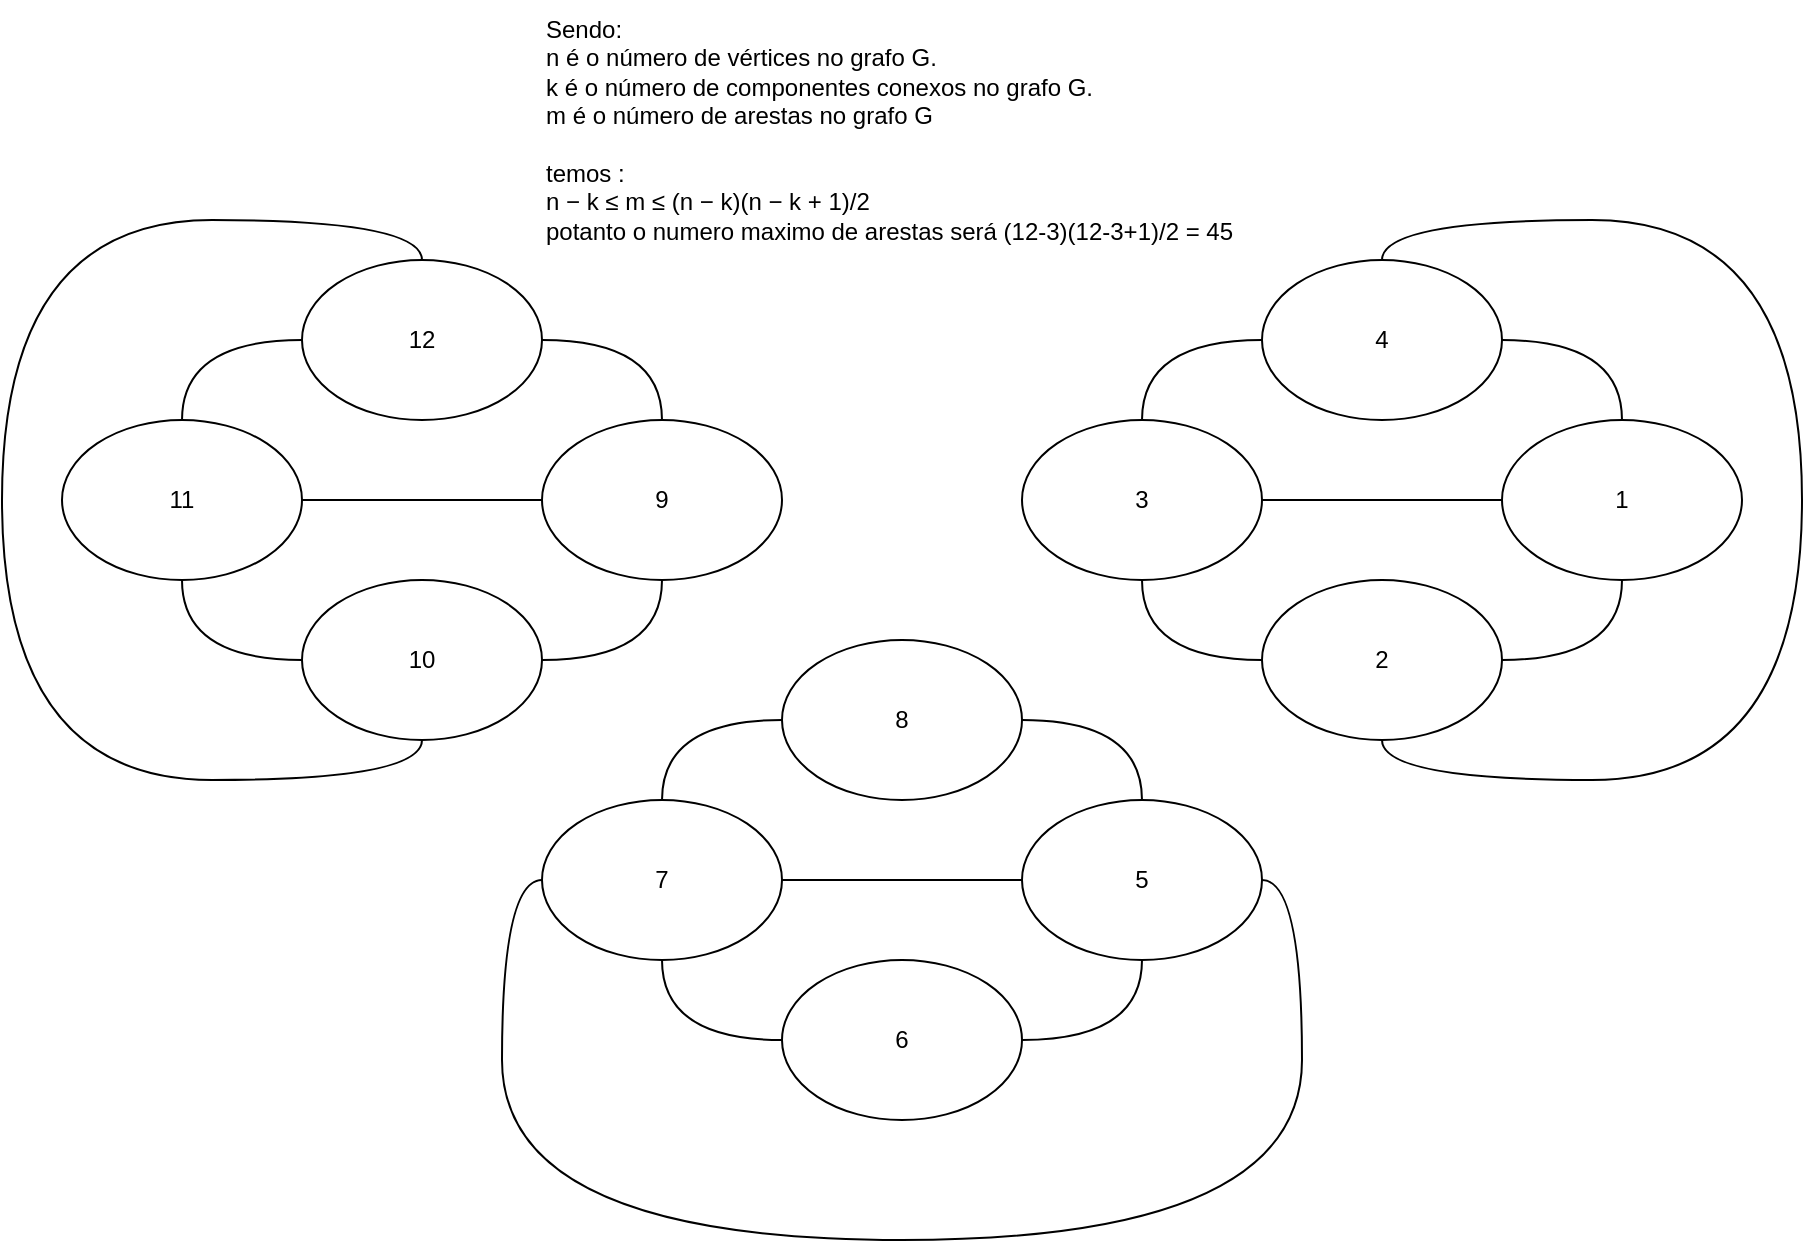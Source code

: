 <mxfile version="21.4.0" type="github">
  <diagram name="Page-1" id="D4AOqYdzWSN9Js0rBEvm">
    <mxGraphModel dx="762" dy="880" grid="1" gridSize="10" guides="1" tooltips="1" connect="1" arrows="1" fold="1" page="1" pageScale="1" pageWidth="827" pageHeight="1169" math="0" shadow="0">
      <root>
        <mxCell id="0" />
        <mxCell id="1" parent="0" />
        <mxCell id="wt4KJGDSctlL8dxcOWno-44" style="edgeStyle=orthogonalEdgeStyle;curved=1;rounded=0;orthogonalLoop=1;jettySize=auto;html=1;exitX=1;exitY=0.5;exitDx=0;exitDy=0;entryX=0.5;entryY=0;entryDx=0;entryDy=0;endArrow=none;endFill=0;" edge="1" parent="1" source="wt4KJGDSctlL8dxcOWno-1" target="wt4KJGDSctlL8dxcOWno-5">
          <mxGeometry relative="1" as="geometry" />
        </mxCell>
        <mxCell id="wt4KJGDSctlL8dxcOWno-58" style="edgeStyle=orthogonalEdgeStyle;curved=1;rounded=0;orthogonalLoop=1;jettySize=auto;html=1;exitX=0.5;exitY=0;exitDx=0;exitDy=0;entryX=0.5;entryY=1;entryDx=0;entryDy=0;endArrow=none;endFill=0;" edge="1" parent="1" source="wt4KJGDSctlL8dxcOWno-1" target="wt4KJGDSctlL8dxcOWno-6">
          <mxGeometry relative="1" as="geometry">
            <Array as="points">
              <mxPoint x="1850" y="160" />
              <mxPoint x="2060" y="160" />
              <mxPoint x="2060" y="440" />
              <mxPoint x="1850" y="440" />
            </Array>
          </mxGeometry>
        </mxCell>
        <mxCell id="wt4KJGDSctlL8dxcOWno-1" value="4" style="ellipse;whiteSpace=wrap;html=1;" vertex="1" parent="1">
          <mxGeometry x="1790" y="180" width="120" height="80" as="geometry" />
        </mxCell>
        <mxCell id="wt4KJGDSctlL8dxcOWno-43" style="edgeStyle=orthogonalEdgeStyle;curved=1;rounded=0;orthogonalLoop=1;jettySize=auto;html=1;exitX=0.5;exitY=0;exitDx=0;exitDy=0;entryX=0;entryY=0.5;entryDx=0;entryDy=0;endArrow=none;endFill=0;" edge="1" parent="1" source="wt4KJGDSctlL8dxcOWno-2" target="wt4KJGDSctlL8dxcOWno-1">
          <mxGeometry relative="1" as="geometry" />
        </mxCell>
        <mxCell id="wt4KJGDSctlL8dxcOWno-56" style="edgeStyle=orthogonalEdgeStyle;curved=1;rounded=0;orthogonalLoop=1;jettySize=auto;html=1;exitX=1;exitY=0.5;exitDx=0;exitDy=0;entryX=0;entryY=0.5;entryDx=0;entryDy=0;endArrow=none;endFill=0;" edge="1" parent="1" source="wt4KJGDSctlL8dxcOWno-2" target="wt4KJGDSctlL8dxcOWno-5">
          <mxGeometry relative="1" as="geometry" />
        </mxCell>
        <mxCell id="wt4KJGDSctlL8dxcOWno-2" value="3" style="ellipse;whiteSpace=wrap;html=1;" vertex="1" parent="1">
          <mxGeometry x="1670" y="260" width="120" height="80" as="geometry" />
        </mxCell>
        <mxCell id="wt4KJGDSctlL8dxcOWno-45" style="edgeStyle=orthogonalEdgeStyle;curved=1;rounded=0;orthogonalLoop=1;jettySize=auto;html=1;exitX=0.5;exitY=1;exitDx=0;exitDy=0;entryX=1;entryY=0.5;entryDx=0;entryDy=0;endArrow=none;endFill=0;" edge="1" parent="1" source="wt4KJGDSctlL8dxcOWno-5" target="wt4KJGDSctlL8dxcOWno-6">
          <mxGeometry relative="1" as="geometry" />
        </mxCell>
        <mxCell id="wt4KJGDSctlL8dxcOWno-5" value="1" style="ellipse;whiteSpace=wrap;html=1;" vertex="1" parent="1">
          <mxGeometry x="1910" y="260" width="120" height="80" as="geometry" />
        </mxCell>
        <mxCell id="wt4KJGDSctlL8dxcOWno-46" style="edgeStyle=orthogonalEdgeStyle;curved=1;rounded=0;orthogonalLoop=1;jettySize=auto;html=1;exitX=0;exitY=0.5;exitDx=0;exitDy=0;entryX=0.5;entryY=1;entryDx=0;entryDy=0;endArrow=none;endFill=0;" edge="1" parent="1" source="wt4KJGDSctlL8dxcOWno-6" target="wt4KJGDSctlL8dxcOWno-2">
          <mxGeometry relative="1" as="geometry" />
        </mxCell>
        <mxCell id="wt4KJGDSctlL8dxcOWno-6" value="2" style="ellipse;whiteSpace=wrap;html=1;" vertex="1" parent="1">
          <mxGeometry x="1790" y="340" width="120" height="80" as="geometry" />
        </mxCell>
        <mxCell id="wt4KJGDSctlL8dxcOWno-47" style="edgeStyle=orthogonalEdgeStyle;curved=1;rounded=0;orthogonalLoop=1;jettySize=auto;html=1;exitX=1;exitY=0.5;exitDx=0;exitDy=0;entryX=0.5;entryY=0;entryDx=0;entryDy=0;endArrow=none;endFill=0;" edge="1" parent="1" source="wt4KJGDSctlL8dxcOWno-7" target="wt4KJGDSctlL8dxcOWno-9">
          <mxGeometry relative="1" as="geometry" />
        </mxCell>
        <mxCell id="wt4KJGDSctlL8dxcOWno-7" value="8" style="ellipse;whiteSpace=wrap;html=1;" vertex="1" parent="1">
          <mxGeometry x="1550" y="370" width="120" height="80" as="geometry" />
        </mxCell>
        <mxCell id="wt4KJGDSctlL8dxcOWno-50" style="edgeStyle=orthogonalEdgeStyle;curved=1;rounded=0;orthogonalLoop=1;jettySize=auto;html=1;exitX=0.5;exitY=0;exitDx=0;exitDy=0;entryX=0;entryY=0.5;entryDx=0;entryDy=0;endArrow=none;endFill=0;" edge="1" parent="1" source="wt4KJGDSctlL8dxcOWno-8" target="wt4KJGDSctlL8dxcOWno-7">
          <mxGeometry relative="1" as="geometry" />
        </mxCell>
        <mxCell id="wt4KJGDSctlL8dxcOWno-54" style="edgeStyle=orthogonalEdgeStyle;curved=1;rounded=0;orthogonalLoop=1;jettySize=auto;html=1;exitX=1;exitY=0.5;exitDx=0;exitDy=0;entryX=0;entryY=0.5;entryDx=0;entryDy=0;endArrow=none;endFill=0;" edge="1" parent="1" source="wt4KJGDSctlL8dxcOWno-8" target="wt4KJGDSctlL8dxcOWno-9">
          <mxGeometry relative="1" as="geometry" />
        </mxCell>
        <mxCell id="wt4KJGDSctlL8dxcOWno-59" style="edgeStyle=orthogonalEdgeStyle;curved=1;rounded=0;orthogonalLoop=1;jettySize=auto;html=1;exitX=0;exitY=0.5;exitDx=0;exitDy=0;entryX=1;entryY=0.5;entryDx=0;entryDy=0;endArrow=none;endFill=0;" edge="1" parent="1" source="wt4KJGDSctlL8dxcOWno-8" target="wt4KJGDSctlL8dxcOWno-9">
          <mxGeometry relative="1" as="geometry">
            <Array as="points">
              <mxPoint x="1410" y="490" />
              <mxPoint x="1410" y="670" />
              <mxPoint x="1810" y="670" />
              <mxPoint x="1810" y="490" />
            </Array>
          </mxGeometry>
        </mxCell>
        <mxCell id="wt4KJGDSctlL8dxcOWno-8" value="7" style="ellipse;whiteSpace=wrap;html=1;" vertex="1" parent="1">
          <mxGeometry x="1430" y="450" width="120" height="80" as="geometry" />
        </mxCell>
        <mxCell id="wt4KJGDSctlL8dxcOWno-48" style="edgeStyle=orthogonalEdgeStyle;curved=1;rounded=0;orthogonalLoop=1;jettySize=auto;html=1;exitX=0.5;exitY=1;exitDx=0;exitDy=0;entryX=1;entryY=0.5;entryDx=0;entryDy=0;endArrow=none;endFill=0;" edge="1" parent="1" source="wt4KJGDSctlL8dxcOWno-9" target="wt4KJGDSctlL8dxcOWno-10">
          <mxGeometry relative="1" as="geometry" />
        </mxCell>
        <mxCell id="wt4KJGDSctlL8dxcOWno-9" value="5" style="ellipse;whiteSpace=wrap;html=1;" vertex="1" parent="1">
          <mxGeometry x="1670" y="450" width="120" height="80" as="geometry" />
        </mxCell>
        <mxCell id="wt4KJGDSctlL8dxcOWno-49" style="edgeStyle=orthogonalEdgeStyle;curved=1;rounded=0;orthogonalLoop=1;jettySize=auto;html=1;exitX=0;exitY=0.5;exitDx=0;exitDy=0;entryX=0.5;entryY=1;entryDx=0;entryDy=0;endArrow=none;endFill=0;" edge="1" parent="1" source="wt4KJGDSctlL8dxcOWno-10" target="wt4KJGDSctlL8dxcOWno-8">
          <mxGeometry relative="1" as="geometry" />
        </mxCell>
        <mxCell id="wt4KJGDSctlL8dxcOWno-10" value="6" style="ellipse;whiteSpace=wrap;html=1;" vertex="1" parent="1">
          <mxGeometry x="1550" y="530" width="120" height="80" as="geometry" />
        </mxCell>
        <mxCell id="wt4KJGDSctlL8dxcOWno-40" style="edgeStyle=orthogonalEdgeStyle;curved=1;rounded=0;orthogonalLoop=1;jettySize=auto;html=1;exitX=1;exitY=0.5;exitDx=0;exitDy=0;entryX=0.5;entryY=0;entryDx=0;entryDy=0;endArrow=none;endFill=0;" edge="1" parent="1" source="wt4KJGDSctlL8dxcOWno-11" target="wt4KJGDSctlL8dxcOWno-13">
          <mxGeometry relative="1" as="geometry" />
        </mxCell>
        <mxCell id="wt4KJGDSctlL8dxcOWno-57" style="edgeStyle=orthogonalEdgeStyle;curved=1;rounded=0;orthogonalLoop=1;jettySize=auto;html=1;exitX=0.5;exitY=0;exitDx=0;exitDy=0;entryX=0.5;entryY=1;entryDx=0;entryDy=0;endArrow=none;endFill=0;" edge="1" parent="1" source="wt4KJGDSctlL8dxcOWno-11" target="wt4KJGDSctlL8dxcOWno-14">
          <mxGeometry relative="1" as="geometry">
            <Array as="points">
              <mxPoint x="1370" y="160" />
              <mxPoint x="1160" y="160" />
              <mxPoint x="1160" y="440" />
              <mxPoint x="1370" y="440" />
            </Array>
          </mxGeometry>
        </mxCell>
        <mxCell id="wt4KJGDSctlL8dxcOWno-11" value="12" style="ellipse;whiteSpace=wrap;html=1;" vertex="1" parent="1">
          <mxGeometry x="1310" y="180" width="120" height="80" as="geometry" />
        </mxCell>
        <mxCell id="wt4KJGDSctlL8dxcOWno-39" style="edgeStyle=orthogonalEdgeStyle;curved=1;rounded=0;orthogonalLoop=1;jettySize=auto;html=1;exitX=0.5;exitY=0;exitDx=0;exitDy=0;entryX=0;entryY=0.5;entryDx=0;entryDy=0;endArrow=none;endFill=0;" edge="1" parent="1" source="wt4KJGDSctlL8dxcOWno-12" target="wt4KJGDSctlL8dxcOWno-11">
          <mxGeometry relative="1" as="geometry" />
        </mxCell>
        <mxCell id="wt4KJGDSctlL8dxcOWno-51" style="edgeStyle=orthogonalEdgeStyle;curved=1;rounded=0;orthogonalLoop=1;jettySize=auto;html=1;exitX=1;exitY=0.5;exitDx=0;exitDy=0;entryX=0;entryY=0.5;entryDx=0;entryDy=0;endArrow=none;endFill=0;" edge="1" parent="1" source="wt4KJGDSctlL8dxcOWno-12" target="wt4KJGDSctlL8dxcOWno-13">
          <mxGeometry relative="1" as="geometry" />
        </mxCell>
        <mxCell id="wt4KJGDSctlL8dxcOWno-12" value="11" style="ellipse;whiteSpace=wrap;html=1;" vertex="1" parent="1">
          <mxGeometry x="1190" y="260" width="120" height="80" as="geometry" />
        </mxCell>
        <mxCell id="wt4KJGDSctlL8dxcOWno-41" style="edgeStyle=orthogonalEdgeStyle;curved=1;rounded=0;orthogonalLoop=1;jettySize=auto;html=1;exitX=0.5;exitY=1;exitDx=0;exitDy=0;entryX=1;entryY=0.5;entryDx=0;entryDy=0;endArrow=none;endFill=0;" edge="1" parent="1" source="wt4KJGDSctlL8dxcOWno-13" target="wt4KJGDSctlL8dxcOWno-14">
          <mxGeometry relative="1" as="geometry" />
        </mxCell>
        <mxCell id="wt4KJGDSctlL8dxcOWno-13" value="9" style="ellipse;whiteSpace=wrap;html=1;" vertex="1" parent="1">
          <mxGeometry x="1430" y="260" width="120" height="80" as="geometry" />
        </mxCell>
        <mxCell id="wt4KJGDSctlL8dxcOWno-42" style="edgeStyle=orthogonalEdgeStyle;curved=1;rounded=0;orthogonalLoop=1;jettySize=auto;html=1;exitX=0;exitY=0.5;exitDx=0;exitDy=0;entryX=0.5;entryY=1;entryDx=0;entryDy=0;endArrow=none;endFill=0;" edge="1" parent="1" source="wt4KJGDSctlL8dxcOWno-14" target="wt4KJGDSctlL8dxcOWno-12">
          <mxGeometry relative="1" as="geometry" />
        </mxCell>
        <mxCell id="wt4KJGDSctlL8dxcOWno-14" value="10" style="ellipse;whiteSpace=wrap;html=1;" vertex="1" parent="1">
          <mxGeometry x="1310" y="340" width="120" height="80" as="geometry" />
        </mxCell>
        <mxCell id="wt4KJGDSctlL8dxcOWno-62" value="&lt;div&gt;Sendo:&lt;br&gt;n é o número de vértices no grafo&amp;nbsp;&lt;span style=&quot;background-color: initial;&quot;&gt;G.&lt;/span&gt;&lt;/div&gt;&lt;div&gt;k é o número de componentes conexos no grafo&amp;nbsp;&lt;span style=&quot;background-color: initial;&quot;&gt;G.&lt;/span&gt;&lt;/div&gt;&lt;div style=&quot;&quot;&gt;m é o número de arestas no grafo&amp;nbsp;&lt;span style=&quot;background-color: initial;&quot;&gt;G&lt;/span&gt;&lt;/div&gt;&lt;div style=&quot;&quot;&gt;&lt;span style=&quot;background-color: initial;&quot;&gt;&lt;br&gt;&lt;/span&gt;&lt;/div&gt;&lt;div style=&quot;&quot;&gt;&lt;span style=&quot;background-color: initial;&quot;&gt;temos :&lt;/span&gt;&lt;/div&gt;n − k ≤ m ≤ (n − k)(n − k + 1)/2&lt;br&gt;potanto o numero maximo de arestas será (12-3)(12-3+1)/2 = 45" style="text;html=1;align=left;verticalAlign=middle;resizable=0;points=[];autosize=1;strokeColor=none;fillColor=none;" vertex="1" parent="1">
          <mxGeometry x="1430" y="50" width="370" height="130" as="geometry" />
        </mxCell>
      </root>
    </mxGraphModel>
  </diagram>
</mxfile>
